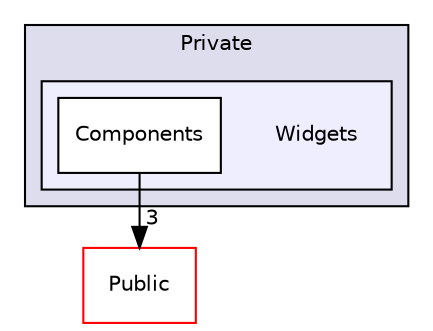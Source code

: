 digraph "Private/Widgets" {
  compound=true
  node [ fontsize="10", fontname="Helvetica"];
  edge [ labelfontsize="10", labelfontname="Helvetica"];
  subgraph clusterdir_35c78bd82561c35c5219d95d68bccf96 {
    graph [ bgcolor="#ddddee", pencolor="black", label="Private" fontname="Helvetica", fontsize="10", URL="dir_35c78bd82561c35c5219d95d68bccf96.html"]
  subgraph clusterdir_d90bb6e5b017f7a4c5274ce4cdf11cad {
    graph [ bgcolor="#eeeeff", pencolor="black", label="" URL="dir_d90bb6e5b017f7a4c5274ce4cdf11cad.html"];
    dir_d90bb6e5b017f7a4c5274ce4cdf11cad [shape=plaintext label="Widgets"];
    dir_e03cdec29bc3a870d2f0ee1242970517 [shape=box label="Components" color="black" fillcolor="white" style="filled" URL="dir_e03cdec29bc3a870d2f0ee1242970517.html"];
  }
  }
  dir_feff140f4a693dc5833fe8f00989f54b [shape=box label="Public" fillcolor="white" style="filled" color="red" URL="dir_feff140f4a693dc5833fe8f00989f54b.html"];
  dir_e03cdec29bc3a870d2f0ee1242970517->dir_feff140f4a693dc5833fe8f00989f54b [headlabel="3", labeldistance=1.5 headhref="dir_000005_000006.html"];
}
